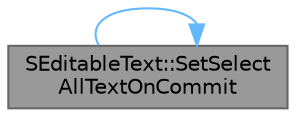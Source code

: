 digraph "SEditableText::SetSelectAllTextOnCommit"
{
 // INTERACTIVE_SVG=YES
 // LATEX_PDF_SIZE
  bgcolor="transparent";
  edge [fontname=Helvetica,fontsize=10,labelfontname=Helvetica,labelfontsize=10];
  node [fontname=Helvetica,fontsize=10,shape=box,height=0.2,width=0.4];
  rankdir="LR";
  Node1 [id="Node000001",label="SEditableText::SetSelect\lAllTextOnCommit",height=0.2,width=0.4,color="gray40", fillcolor="grey60", style="filled", fontcolor="black",tooltip="Sets whether to select all text when pressing enter to commit changes."];
  Node1 -> Node1 [id="edge1_Node000001_Node000001",color="steelblue1",style="solid",tooltip=" "];
}

